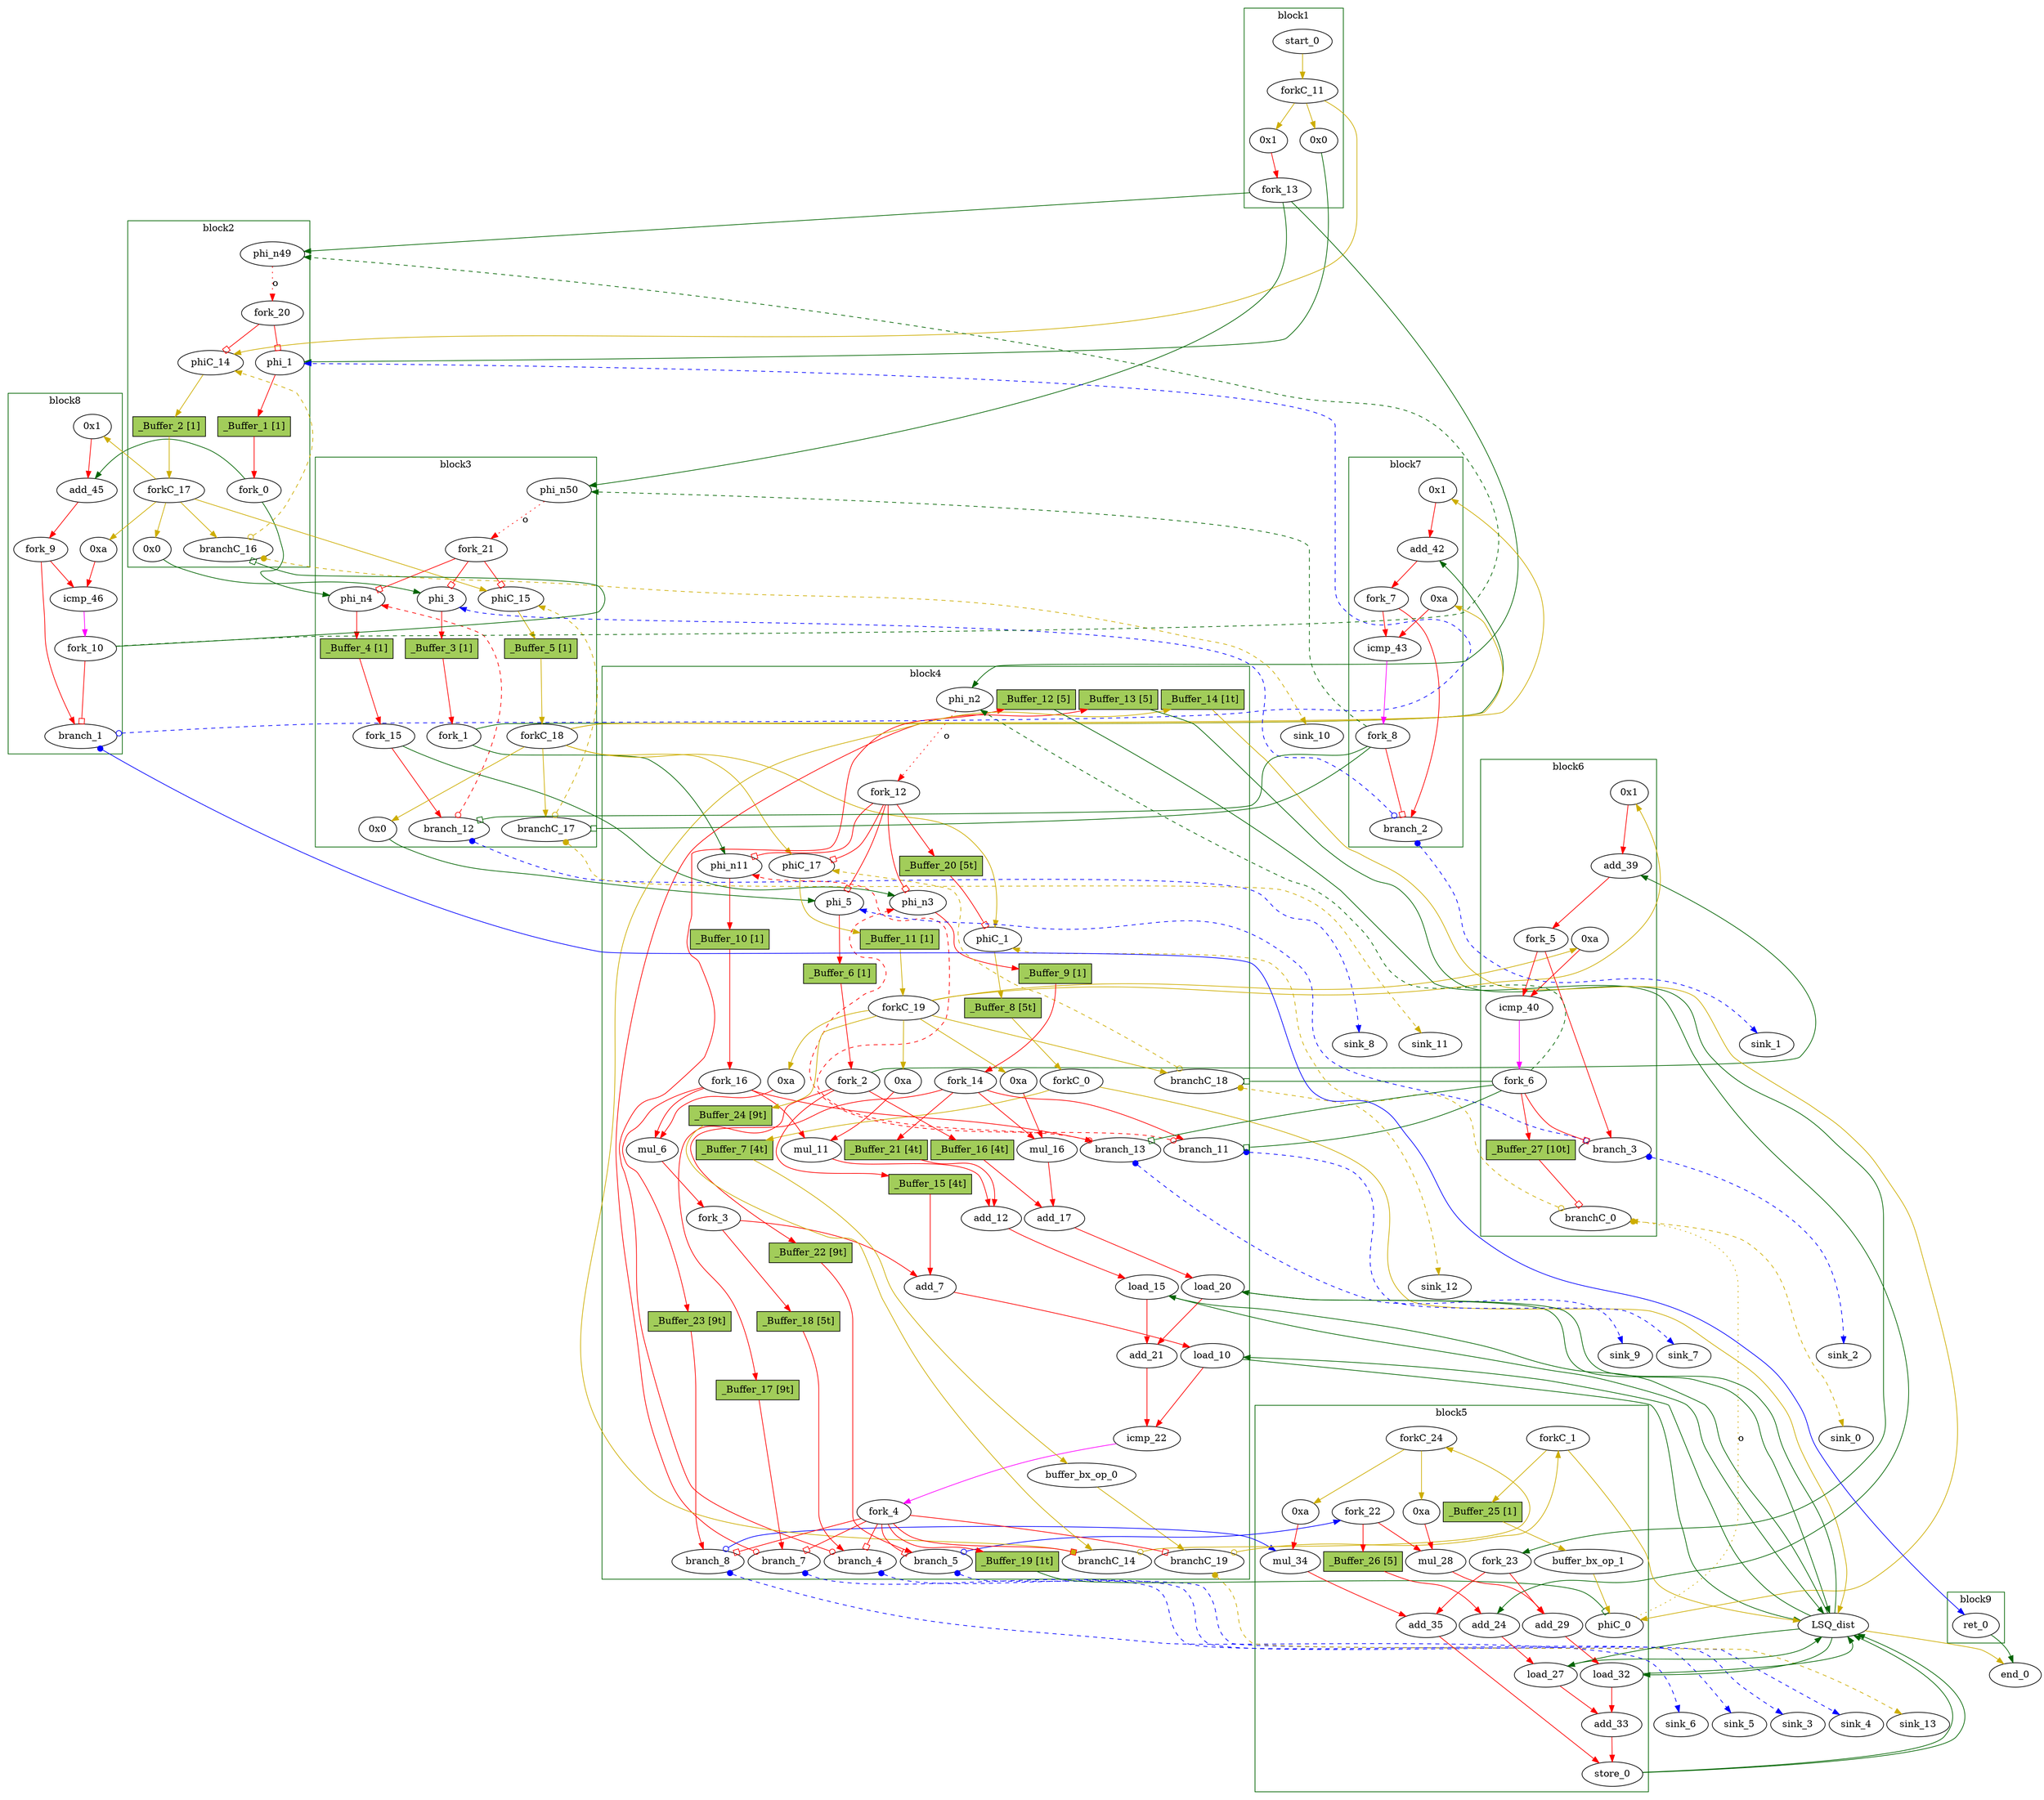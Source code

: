 // Number of blocks: 145
// Number of channels: 247
Digraph G {

  // Blocks
subgraph cluster_1 {
color = "darkgreen"
label = "block1"
  cst_0 [type=Constant, in="in1:32", out="out1:32", bbID = 1, value="0x0", label="0x0",  shape=oval];
  start_0 [type=Entry, in="in1:0", out="out1:0", bbID = 1,  shape=oval];
  cst_14 [type=Constant, in="in1:32", out="out1:32", bbID = 1, value="0x1", label="0x1",  shape=oval];
  forkC_11 [type=Fork, in="in1:0", out="out1:0 out2:0 out3:0", bbID = 1,  shape=oval];
  fork_13 [type=Fork, in="in1:32", out="out1:32 out2:32 out3:32", bbID = 1,  shape=oval];
}
subgraph cluster_2 {
color = "darkgreen"
label = "block2"
  phi_1 [type=Mux, in="in1?:1 in2:32 in3:32", out="out1:32", delay=0.366, bbID = 2,  shape=oval];
  cst_1 [type=Constant, in="in1:32", out="out1:32", bbID = 2, value="0x0", label="0x0",  shape=oval];
  phiC_14 [type=Mux, in="in1?:1 in2:0 in3:0", out="out1:0", delay=0.166, bbID = 2,  shape=oval];
  phi_n49 [type=Merge, in="in1:32 in2:32*i", out="out1:32", delay=0.366, bbID = 2,  shape=oval];
  branchC_16 [type=Branch, in="in1:0 in2?:1*i", out="out1+:0 out2-:0", bbID = 2,  shape=oval];
  fork_0 [type=Fork, in="in1:32", out="out1:32 out2:32", bbID = 2,  shape=oval];
  forkC_17 [type=Fork, in="in1:0", out="out1:0 out2:0 out3:0 out4:0 out5:0", bbID = 2,  shape=oval];
  fork_20 [type=Fork, in="in1:32", out="out1:32 out2:32", bbID = 2,  shape=oval];
  _Buffer_1 [type=Buffer, in="in1:32", out="out1:32", bbID = 2, slots=1, transparent=false, label="_Buffer_1 [1]",  shape=box, style=filled, fillcolor=darkolivegreen3, height = 0.4];
  _Buffer_2 [type=Buffer, in="in1:0", out="out1:0", bbID = 2, slots=1, transparent=false, label="_Buffer_2 [1]",  shape=box, style=filled, fillcolor=darkolivegreen3, height = 0.4];
}
subgraph cluster_3 {
color = "darkgreen"
label = "block3"
  phi_3 [type=Mux, in="in1?:1 in2:32 in3:32", out="out1:32", delay=0.366, bbID = 3,  shape=oval];
  cst_2 [type=Constant, in="in1:32", out="out1:32", bbID = 3, value="0x0", label="0x0",  shape=oval];
  phi_n4 [type=Mux, in="in1?:1 in2:32 in3:32", out="out1:32", delay=0.366, bbID = 3,  shape=oval];
  phiC_15 [type=Mux, in="in1?:1 in2:0 in3:0", out="out1:0", delay=0.166, bbID = 3,  shape=oval];
  phi_n50 [type=Merge, in="in1:32 in2:32*i", out="out1:32", delay=0.366, bbID = 3,  shape=oval];
  branch_12 [type=Branch, in="in1:32 in2?:1*i", out="out1+:32 out2-:32", bbID = 3,  shape=oval];
  branchC_17 [type=Branch, in="in1:0 in2?:1*i", out="out1+:0 out2-:0", bbID = 3,  shape=oval];
  fork_1 [type=Fork, in="in1:32", out="out1:32 out2:32", bbID = 3,  shape=oval];
  fork_15 [type=Fork, in="in1:32", out="out1:32 out2:32", bbID = 3,  shape=oval];
  forkC_18 [type=Fork, in="in1:0", out="out1:0 out2:0 out3:0 out4:0 out5:0 out6:0", bbID = 3,  shape=oval];
  fork_21 [type=Fork, in="in1:32", out="out1:32 out2:32 out3:32", bbID = 3,  shape=oval];
  _Buffer_3 [type=Buffer, in="in1:32", out="out1:32", bbID = 3, slots=1, transparent=false, label="_Buffer_3 [1]",  shape=box, style=filled, fillcolor=darkolivegreen3, height = 0.4];
  _Buffer_4 [type=Buffer, in="in1:32", out="out1:32", bbID = 3, slots=1, transparent=false, label="_Buffer_4 [1]",  shape=box, style=filled, fillcolor=darkolivegreen3, height = 0.4];
  _Buffer_5 [type=Buffer, in="in1:0", out="out1:0", bbID = 3, slots=1, transparent=false, label="_Buffer_5 [1]",  shape=box, style=filled, fillcolor=darkolivegreen3, height = 0.4];
}
subgraph cluster_4 {
color = "darkgreen"
label = "block4"
  phi_5 [type=Mux, in="in1?:1 in2:32 in3:32", out="out1:32", delay=0.366, bbID = 4,  shape=oval];
  cst_3 [type=Constant, in="in1:32", out="out1:32", bbID = 4, value="0xa", label="0xa", retimingDiff=1,  shape=oval];
  mul_6 [type=Operator, in="in1:32 in2:32", out="out1:32", op = "mul_op", latency=4, bbID = 4, retimingDiff=4,  shape=oval];
  add_7 [type=Operator, in="in1:32 in2:32", out="out1:32", op = "add_op", delay=1.693, bbID = 4, retimingDiff=5,  shape=oval];
  load_10 [type=Operator, in="in1:32 in2:32", out="out1:32 out2:32", op = "lsq_load_op", latency=5, bbID = 4, portID = 0, offset = 0, retimingDiff=5,  shape=oval];
  cst_4 [type=Constant, in="in1:32", out="out1:32", bbID = 4, value="0xa", label="0xa", retimingDiff=1,  shape=oval];
  mul_11 [type=Operator, in="in1:32 in2:32", out="out1:32", op = "mul_op", latency=4, bbID = 4, retimingDiff=4,  shape=oval];
  add_12 [type=Operator, in="in1:32 in2:32", out="out1:32", op = "add_op", delay=1.693, bbID = 4, retimingDiff=5,  shape=oval];
  load_15 [type=Operator, in="in1:32 in2:32", out="out1:32 out2:32", op = "lsq_load_op", latency=5, bbID = 4, portID = 1, offset = 0, retimingDiff=5,  shape=oval];
  cst_5 [type=Constant, in="in1:32", out="out1:32", bbID = 4, value="0xa", label="0xa", retimingDiff=1,  shape=oval];
  mul_16 [type=Operator, in="in1:32 in2:32", out="out1:32", op = "mul_op", latency=4, bbID = 4, retimingDiff=4,  shape=oval];
  add_17 [type=Operator, in="in1:32 in2:32", out="out1:32", op = "add_op", delay=1.693, bbID = 4, retimingDiff=5,  shape=oval];
  load_20 [type=Operator, in="in1:32 in2:32", out="out1:32 out2:32", op = "lsq_load_op", latency=5, bbID = 4, portID = 2, offset = 0, retimingDiff=5,  shape=oval];
  add_21 [type=Operator, in="in1:32 in2:32", out="out1:32", op = "add_op", delay=1.693, bbID = 4, retimingDiff=10,  shape=oval];
  icmp_22 [type=Operator, in="in1:32 in2:32", out="out1:1", op = "icmp_sgt_op", delay=1.53, bbID = 4, retimingDiff=10,  shape=oval];
  forkC_0 [type=Fork, in="in1:0", out="out1:0 out2:0", bbID = 4, retimingDiff=9,  shape=oval];
  buffer_bx_op_0 [type=Operator, in="in1:0", out="out1:0", op = "buffer_bx_op", latency=1, bbID = 4, retimingDiff=1,  shape=oval];
  phiC_1 [type=Mux, in="in1?:1 in2:0 in3:0", out="out1:0", delay=0.166, bbID = 4, retimingDiff=4,  shape=oval];
  phi_n2 [type=Merge, in="in1:32 in2:32*i", out="out1:32", delay=0.366, bbID = 4,  shape=oval];
  phi_n3 [type=Mux, in="in1?:1 in2:32 in3:32", out="out1:32", delay=0.366, bbID = 4,  shape=oval];
  phi_n11 [type=Mux, in="in1?:1 in2:32 in3:32", out="out1:32", delay=0.366, bbID = 4,  shape=oval];
  phiC_17 [type=Mux, in="in1?:1 in2:0 in3:0", out="out1:0", delay=0.166, bbID = 4,  shape=oval];
  branch_4 [type=Branch, in="in1:32 in2?:1*i", out="out1+:32 out2-:32", bbID = 4, retimingDiff=10,  shape=oval];
  branch_5 [type=Branch, in="in1:32 in2?:1*i", out="out1+:32 out2-:32", bbID = 4, retimingDiff=10,  shape=oval];
  branch_7 [type=Branch, in="in1:32 in2?:1*i", out="out1+:32 out2-:32", bbID = 4, retimingDiff=10,  shape=oval];
  branch_8 [type=Branch, in="in1:32 in2?:1*i", out="out1+:32 out2-:32", bbID = 4, retimingDiff=10,  shape=oval];
  branch_11 [type=Branch, in="in1:32 in2?:1*i", out="out1+:32 out2-:32", bbID = 4, retimingDiff=1,  shape=oval];
  branch_13 [type=Branch, in="in1:32 in2?:1*i", out="out1+:32 out2-:32", bbID = 4, retimingDiff=1,  shape=oval];
  branchC_14 [type=Branch, in="in1:0 in2?:1*i", out="out1+:0 out2-:0", bbID = 4, retimingDiff=10,  shape=oval];
  branchC_18 [type=Branch, in="in1:0 in2?:1*i", out="out1+:0 out2-:0", bbID = 4, retimingDiff=1,  shape=oval];
  branchC_19 [type=Branch, in="in1:0 in2?:1*i", out="out1+:0 out2-:0", bbID = 4, retimingDiff=10,  shape=oval];
  fork_2 [type=Fork, in="in1:32", out="out1:32 out2:32 out3:32 out4:32", bbID = 4, retimingDiff=1,  shape=oval];
  fork_3 [type=Fork, in="in1:32", out="out1:32 out2:32", bbID = 4, retimingDiff=5,  shape=oval];
  fork_4 [type=Fork, in="in1:32", out="out1:32 out2:32 out3:32 out4:32 out5:32 out6:32 out7:32", bbID = 4, retimingDiff=10,  shape=oval];
  fork_12 [type=Fork, in="in1:32", out="out1:32 out2:32 out3:32 out4:32 out5:32", bbID = 4,  shape=oval];
  fork_14 [type=Fork, in="in1:32", out="out1:32 out2:32 out3:32 out4:32", bbID = 4, retimingDiff=1,  shape=oval];
  fork_16 [type=Fork, in="in1:32", out="out1:32 out2:32 out3:32 out4:32", bbID = 4, retimingDiff=1,  shape=oval];
  forkC_19 [type=Fork, in="in1:0", out="out1:0 out2:0 out3:0 out4:0 out5:0 out6:0 out7:0", bbID = 4, retimingDiff=1,  shape=oval];
  _Buffer_6 [type=Buffer, in="in1:32", out="out1:32", bbID = 4, slots=1, transparent=false, label="_Buffer_6 [1]",  shape=box, style=filled, fillcolor=darkolivegreen3, height = 0.4];
  _Buffer_7 [type=Buffer, in="in1:0", out="out1:0", bbID = 4, slots=4, transparent=true, label="_Buffer_7 [4t]",  shape=box, style=filled, fillcolor=darkolivegreen3, height = 0.4];
  _Buffer_8 [type=Buffer, in="in1:0", out="out1:0", bbID = 4, slots=5, transparent=true, label="_Buffer_8 [5t]",  shape=box, style=filled, fillcolor=darkolivegreen3, height = 0.4];
  _Buffer_9 [type=Buffer, in="in1:32", out="out1:32", bbID = 4, slots=1, transparent=false, label="_Buffer_9 [1]",  shape=box, style=filled, fillcolor=darkolivegreen3, height = 0.4];
  _Buffer_10 [type=Buffer, in="in1:32", out="out1:32", bbID = 4, slots=1, transparent=false, label="_Buffer_10 [1]",  shape=box, style=filled, fillcolor=darkolivegreen3, height = 0.4];
  _Buffer_11 [type=Buffer, in="in1:0", out="out1:0", bbID = 4, slots=1, transparent=false, label="_Buffer_11 [1]",  shape=box, style=filled, fillcolor=darkolivegreen3, height = 0.4];
  _Buffer_12 [type=Buffer, in="in1:32", out="out1:32", bbID = 4, slots=5, transparent=false, label="_Buffer_12 [5]",  shape=box, style=filled, fillcolor=darkolivegreen3, height = 0.4];
  _Buffer_13 [type=Buffer, in="in1:32", out="out1:32", bbID = 4, slots=5, transparent=false, label="_Buffer_13 [5]",  shape=box, style=filled, fillcolor=darkolivegreen3, height = 0.4];
  _Buffer_14 [type=Buffer, in="in1:0", out="out1:0", bbID = 4, slots=1, transparent=true, label="_Buffer_14 [1t]",  shape=box, style=filled, fillcolor=darkolivegreen3, height = 0.4];
  _Buffer_15 [type=Buffer, in="in1:32", out="out1:32", bbID = 4, slots=4, transparent=true, label="_Buffer_15 [4t]",  shape=box, style=filled, fillcolor=darkolivegreen3, height = 0.4];
  _Buffer_16 [type=Buffer, in="in1:32", out="out1:32", bbID = 4, slots=4, transparent=true, label="_Buffer_16 [4t]",  shape=box, style=filled, fillcolor=darkolivegreen3, height = 0.4];
  _Buffer_17 [type=Buffer, in="in1:32", out="out1:32", bbID = 4, slots=9, transparent=true, label="_Buffer_17 [9t]",  shape=box, style=filled, fillcolor=darkolivegreen3, height = 0.4];
  _Buffer_18 [type=Buffer, in="in1:32", out="out1:32", bbID = 4, slots=5, transparent=true, label="_Buffer_18 [5t]",  shape=box, style=filled, fillcolor=darkolivegreen3, height = 0.4];
  _Buffer_19 [type=Buffer, in="in1:32", out="out1:32", bbID = 4, slots=1, transparent=true, label="_Buffer_19 [1t]",  shape=box, style=filled, fillcolor=darkolivegreen3, height = 0.4];
  _Buffer_20 [type=Buffer, in="in1:32", out="out1:32", bbID = 4, slots=5, transparent=true, label="_Buffer_20 [5t]",  shape=box, style=filled, fillcolor=darkolivegreen3, height = 0.4];
  _Buffer_21 [type=Buffer, in="in1:32", out="out1:32", bbID = 4, slots=4, transparent=true, label="_Buffer_21 [4t]",  shape=box, style=filled, fillcolor=darkolivegreen3, height = 0.4];
  _Buffer_22 [type=Buffer, in="in1:32", out="out1:32", bbID = 4, slots=9, transparent=true, label="_Buffer_22 [9t]",  shape=box, style=filled, fillcolor=darkolivegreen3, height = 0.4];
  _Buffer_23 [type=Buffer, in="in1:32", out="out1:32", bbID = 4, slots=9, transparent=true, label="_Buffer_23 [9t]",  shape=box, style=filled, fillcolor=darkolivegreen3, height = 0.4];
  _Buffer_24 [type=Buffer, in="in1:0", out="out1:0", bbID = 4, slots=9, transparent=true, label="_Buffer_24 [9t]",  shape=box, style=filled, fillcolor=darkolivegreen3, height = 0.4];
}
subgraph cluster_5 {
color = "darkgreen"
label = "block5"
  add_24 [type=Operator, in="in1:32 in2:32", out="out1:32", op = "add_op", delay=1.693, bbID = 5,  shape=oval];
  load_27 [type=Operator, in="in1:32 in2:32", out="out1:32 out2:32", op = "lsq_load_op", latency=5, bbID = 5, portID = 3, offset = 0,  shape=oval];
  cst_6 [type=Constant, in="in1:32", out="out1:32", bbID = 5, value="0xa", label="0xa",  shape=oval];
  mul_28 [type=Operator, in="in1:32 in2:32", out="out1:32", op = "mul_op", latency=4, bbID = 5,  shape=oval];
  add_29 [type=Operator, in="in1:32 in2:32", out="out1:32", op = "add_op", delay=1.693, bbID = 5,  shape=oval];
  load_32 [type=Operator, in="in1:32 in2:32", out="out1:32 out2:32", op = "lsq_load_op", latency=5, bbID = 5, portID = 4, offset = 0,  shape=oval];
  add_33 [type=Operator, in="in1:32 in2:32", out="out1:32", op = "add_op", delay=1.693, bbID = 5,  shape=oval];
  cst_7 [type=Constant, in="in1:32", out="out1:32", bbID = 5, value="0xa", label="0xa",  shape=oval];
  mul_34 [type=Operator, in="in1:32 in2:32", out="out1:32", op = "mul_op", latency=4, bbID = 5,  shape=oval];
  add_35 [type=Operator, in="in1:32 in2:32", out="out1:32", op = "add_op", delay=1.693, bbID = 5,  shape=oval];
  store_0 [type=Operator, in="in1:32 in2:32", out="out1:32 out2:32", op = "lsq_store_op", bbID = 5, portID = 0, offset = 2,  shape=oval];
  forkC_1 [type=Fork, in="in1:0", out="out1:0 out2:0", bbID = 5,  shape=oval];
  buffer_bx_op_1 [type=Operator, in="in1:0", out="out1:0", op = "buffer_bx_op", latency=1, bbID = 5,  shape=oval];
  phiC_0 [type=Mux, in="in1?:1*i in2:0 in3:0", out="out1:0", delay=0.166, bbID = 5,  shape=oval];
  fork_22 [type=Fork, in="in1:32", out="out1:32 out2:32", bbID = 5,  shape=oval];
  fork_23 [type=Fork, in="in1:32", out="out1:32 out2:32", bbID = 5,  shape=oval];
  forkC_24 [type=Fork, in="in1:0", out="out1:0 out2:0", bbID = 5,  shape=oval];
  _Buffer_25 [type=Buffer, in="in1:0", out="out1:0", bbID = 5, slots=1, transparent=false, label="_Buffer_25 [1]",  shape=box, style=filled, fillcolor=darkolivegreen3, height = 0.4];
  _Buffer_26 [type=Buffer, in="in1:32", out="out1:32", bbID = 5, slots=5, transparent=false, label="_Buffer_26 [5]",  shape=box, style=filled, fillcolor=darkolivegreen3, height = 0.4];
}
subgraph cluster_6 {
color = "darkgreen"
label = "block6"
  cst_8 [type=Constant, in="in1:32", out="out1:32", bbID = 6, value="0x1", label="0x1", retimingDiff=1,  shape=oval];
  add_39 [type=Operator, in="in1:32 in2:32", out="out1:32", op = "add_op", delay=1.693, bbID = 6, retimingDiff=1,  shape=oval];
  cst_9 [type=Constant, in="in1:32", out="out1:32", bbID = 6, value="0xa", label="0xa", retimingDiff=1,  shape=oval];
  icmp_40 [type=Operator, in="in1:32 in2:32", out="out1:1", op = "icmp_ult_op", delay=1.53, bbID = 6, retimingDiff=1,  shape=oval];
  branchC_0 [type=Branch, in="in1:0 in2?:1*i", out="out1+:0 out2-:0", bbID = 6, retimingDiff=5,  shape=oval];
  branch_3 [type=Branch, in="in1:32 in2?:1*i", out="out1+:32 out2-:32", bbID = 6, retimingDiff=1,  shape=oval];
  fork_5 [type=Fork, in="in1:32", out="out1:32 out2:32", bbID = 6, retimingDiff=1,  shape=oval];
  fork_6 [type=Fork, in="in1:32", out="out1:32 out2:32 out3:32 out4:32 out5:32 out6:32", bbID = 6, retimingDiff=1,  shape=oval];
  _Buffer_27 [type=Buffer, in="in1:32", out="out1:32", bbID = 6, slots=10, transparent=true, label="_Buffer_27 [10t]",  shape=box, style=filled, fillcolor=darkolivegreen3, height = 0.4];
}
subgraph cluster_7 {
color = "darkgreen"
label = "block7"
  cst_10 [type=Constant, in="in1:32", out="out1:32", bbID = 7, value="0x1", label="0x1",  shape=oval];
  add_42 [type=Operator, in="in1:32 in2:32", out="out1:32", op = "add_op", delay=1.693, bbID = 7,  shape=oval];
  cst_11 [type=Constant, in="in1:32", out="out1:32", bbID = 7, value="0xa", label="0xa",  shape=oval];
  icmp_43 [type=Operator, in="in1:32 in2:32", out="out1:1", op = "icmp_ult_op", delay=1.53, bbID = 7,  shape=oval];
  branch_2 [type=Branch, in="in1:32 in2?:1*i", out="out1+:32 out2-:32", bbID = 7,  shape=oval];
  fork_7 [type=Fork, in="in1:32", out="out1:32 out2:32", bbID = 7,  shape=oval];
  fork_8 [type=Fork, in="in1:32", out="out1:32 out2:32 out3:32 out4:32", bbID = 7,  shape=oval];
}
subgraph cluster_8 {
color = "darkgreen"
label = "block8"
  cst_12 [type=Constant, in="in1:32", out="out1:32", bbID = 8, value="0x1", label="0x1",  shape=oval];
  add_45 [type=Operator, in="in1:32 in2:32", out="out1:32", op = "add_op", delay=1.693, bbID = 8,  shape=oval];
  cst_13 [type=Constant, in="in1:32", out="out1:32", bbID = 8, value="0xa", label="0xa",  shape=oval];
  icmp_46 [type=Operator, in="in1:32 in2:32", out="out1:1", op = "icmp_ult_op", delay=1.53, bbID = 8,  shape=oval];
  branch_1 [type=Branch, in="in1:32 in2?:1*i", out="out1+:32 out2-:32", bbID = 8,  shape=oval];
  fork_9 [type=Fork, in="in1:32", out="out1:32 out2:32", bbID = 8,  shape=oval];
  fork_10 [type=Fork, in="in1:32", out="out1:32 out2:32 out3:32", bbID = 8,  shape=oval];
}
subgraph cluster_9 {
color = "darkgreen"
label = "block9"
  ret_0 [type=Operator, in="in1:32", out="out1:32", op = "ret_op", bbID = 9,  shape=oval];
}
  LSQ_dist [type=LSQ, in="in1:0*c0 in2:0*c1 in3:32*l0a in4:32*l1a in5:32*l2a in6:32*l3a in7:32*l4a in8:32*s0a in9:32*s0d", out="out1:32*l0d out2:32*l1d out3:32*l2d out4:32*l3d out5:32*l4d out6:0*e", bbID = 0, memory = "dist", bbcount = 2, ldcount = 5, stcount = 1, fifoDepth = 8, numLoads = "{3; 2}", numStores = "{0; 1}", loadOffsets = "{{0;0;0;0;0;0;0;0};{0;0;0;0;0;0;0;0}}", storeOffsets = "{{0;0;0;0;0;0;0;0};{2;0;0;0;0;0;0;0}}", loadPorts = "{{0;1;2;0;0;0;0;0};{3;4;0;0;0;0;0;0}}", storePorts = "{{0;0;0;0;0;0;0;0};{0;0;0;0;0;0;0;0}}", ];
  sink_0 [type=Sink, in="in1:0", bbID = 0,  shape=oval];
  sink_1 [type=Sink, in="in1:32", bbID = 0,  shape=oval];
  sink_2 [type=Sink, in="in1:32", bbID = 0,  shape=oval];
  sink_3 [type=Sink, in="in1:32", bbID = 0,  shape=oval];
  sink_4 [type=Sink, in="in1:32", bbID = 0,  shape=oval];
  sink_5 [type=Sink, in="in1:32", bbID = 0,  shape=oval];
  sink_6 [type=Sink, in="in1:32", bbID = 0,  shape=oval];
  sink_7 [type=Sink, in="in1:32", bbID = 0,  shape=oval];
  sink_8 [type=Sink, in="in1:32", bbID = 0,  shape=oval];
  sink_9 [type=Sink, in="in1:32", bbID = 0,  shape=oval];
  sink_10 [type=Sink, in="in1:0", bbID = 0,  shape=oval];
  sink_11 [type=Sink, in="in1:0", bbID = 0,  shape=oval];
  sink_12 [type=Sink, in="in1:0", bbID = 0,  shape=oval];
  sink_13 [type=Sink, in="in1:0", bbID = 0,  shape=oval];
  end_0 [type=Exit, in="in1:0*e in2:32", out="out1:32", bbID = 0,  shape=oval];

  // Channels
  cst_0 -> phi_1 [from=out1, to=in3, arrowhead=normal, color=darkgreen];
  start_0 -> forkC_11 [from=out1, to=in1, arrowhead=normal, color=gold3];
  cst_14 -> fork_13 [from=out1, to=in1, arrowhead=normal, color=red];
  forkC_11 -> cst_0 [from=out1, to=in1, arrowhead=normal, color=gold3];
  forkC_11 -> cst_14 [from=out3, to=in1, arrowhead=normal, color=gold3];
  forkC_11 -> phiC_14 [from=out2, to=in3, arrowhead=normal, color=gold3];
  fork_13 -> phi_n49 [from=out2, to=in1, arrowhead=normal, color=darkgreen];
  fork_13 -> phi_n50 [from=out3, to=in1, arrowhead=normal, color=darkgreen];
  fork_13 -> phi_n2 [from=out1, to=in1, arrowhead=normal, color=darkgreen];
  phi_1 -> _Buffer_1 [from=out1, to=in1, arrowhead=normal, color=red];
  cst_1 -> phi_3 [from=out1, to=in3, arrowhead=normal, color=darkgreen];
  phiC_14 -> _Buffer_2 [from=out1, to=in1, arrowhead=normal, color=gold3];
  phi_n49 -> fork_20 [from=out1, to=in1, arrowhead=normal, color=red, slots=1, style=dotted, label="o", transparent=true];
  branchC_16 -> phiC_14 [from=out2, to=in2, dir=both, arrowtail=odot, arrowhead=normal, color=gold3, constraint=false, style=dashed, minlen = 3];
  branchC_16 -> sink_10 [from=out1, to=in1, dir=both, arrowtail=dot, arrowhead=normal, color=gold3, style=dashed, minlen = 3];
  fork_0 -> phi_n4 [from=out1, to=in3, arrowhead=normal, color=darkgreen];
  fork_0 -> add_45 [from=out2, to=in1, arrowhead=normal, color=darkgreen];
  forkC_17 -> cst_1 [from=out1, to=in1, arrowhead=normal, color=gold3];
  forkC_17 -> branchC_16 [from=out2, to=in1, arrowhead=normal, color=gold3];
  forkC_17 -> phiC_15 [from=out3, to=in3, arrowhead=normal, color=gold3];
  forkC_17 -> cst_12 [from=out4, to=in1, arrowhead=normal, color=gold3];
  forkC_17 -> cst_13 [from=out5, to=in1, arrowhead=normal, color=gold3];
  fork_20 -> phi_1 [from=out1, to=in1, arrowhead=obox, color=red];
  fork_20 -> phiC_14 [from=out2, to=in1, arrowhead=obox, color=red];
  phi_3 -> _Buffer_3 [from=out1, to=in1, arrowhead=normal, color=red];
  cst_2 -> phi_5 [from=out1, to=in3, arrowhead=normal, color=darkgreen];
  phi_n4 -> _Buffer_4 [from=out1, to=in1, arrowhead=normal, color=red];
  phiC_15 -> _Buffer_5 [from=out1, to=in1, arrowhead=normal, color=gold3];
  phi_n50 -> fork_21 [from=out1, to=in1, arrowhead=normal, color=red, slots=1, style=dotted, label="o", transparent=true];
  branch_12 -> phi_n4 [from=out2, to=in2, dir=both, arrowtail=odot, arrowhead=normal, color=red, constraint=false, style=dashed, minlen = 3];
  branch_12 -> sink_8 [from=out1, to=in1, dir=both, arrowtail=dot, arrowhead=normal, color=blue, style=dashed, minlen = 3];
  branchC_17 -> phiC_15 [from=out2, to=in2, dir=both, arrowtail=odot, arrowhead=normal, color=gold3, constraint=false, style=dashed, minlen = 3];
  branchC_17 -> sink_11 [from=out1, to=in1, dir=both, arrowtail=dot, arrowhead=normal, color=gold3, style=dashed, minlen = 3];
  fork_1 -> phi_n11 [from=out1, to=in3, arrowhead=normal, color=darkgreen];
  fork_1 -> add_42 [from=out2, to=in1, arrowhead=normal, color=darkgreen];
  fork_15 -> branch_12 [from=out2, to=in1, arrowhead=normal, color=red];
  fork_15 -> phi_n3 [from=out1, to=in3, arrowhead=normal, color=darkgreen];
  forkC_18 -> cst_2 [from=out1, to=in1, arrowhead=normal, color=gold3];
  forkC_18 -> branchC_17 [from=out2, to=in1, arrowhead=normal, color=gold3];
  forkC_18 -> phiC_1 [from=out6, to=in3, arrowhead=normal, color=gold3];
  forkC_18 -> phiC_17 [from=out3, to=in3, arrowhead=normal, color=gold3];
  forkC_18 -> cst_10 [from=out4, to=in1, arrowhead=normal, color=gold3];
  forkC_18 -> cst_11 [from=out5, to=in1, arrowhead=normal, color=gold3];
  fork_21 -> phi_3 [from=out1, to=in1, arrowhead=obox, color=red];
  fork_21 -> phi_n4 [from=out2, to=in1, arrowhead=obox, color=red];
  fork_21 -> phiC_15 [from=out3, to=in1, arrowhead=obox, color=red];
  phi_5 -> _Buffer_6 [from=out1, to=in1, arrowhead=normal, color=red];
  cst_3 -> mul_6 [from=out1, to=in2, arrowhead=normal, color=red];
  mul_6 -> fork_3 [from=out1, to=in1, arrowhead=normal, color=red];
  add_7 -> load_10 [from=out1, to=in2, arrowhead=normal, color=red];
  load_10 -> icmp_22 [from=out1, to=in1, arrowhead=normal, color=red];
  load_10 -> LSQ_dist [from=out2, to=in3, arrowhead=normal, color=darkgreen];
  cst_4 -> mul_11 [from=out1, to=in2, arrowhead=normal, color=red];
  mul_11 -> add_12 [from=out1, to=in1, arrowhead=normal, color=red];
  add_12 -> load_15 [from=out1, to=in2, arrowhead=normal, color=red];
  load_15 -> add_21 [from=out1, to=in1, arrowhead=normal, color=red];
  load_15 -> LSQ_dist [from=out2, to=in4, arrowhead=normal, color=darkgreen];
  cst_5 -> mul_16 [from=out1, to=in2, arrowhead=normal, color=red];
  mul_16 -> add_17 [from=out1, to=in1, arrowhead=normal, color=red];
  add_17 -> load_20 [from=out1, to=in2, arrowhead=normal, color=red];
  load_20 -> add_21 [from=out1, to=in2, arrowhead=normal, color=red];
  load_20 -> LSQ_dist [from=out2, to=in5, arrowhead=normal, color=darkgreen];
  add_21 -> icmp_22 [from=out1, to=in2, arrowhead=normal, color=red];
  icmp_22 -> fork_4 [from=out1, to=in1, arrowhead=normal, color=magenta];
  forkC_0 -> _Buffer_7 [from=out1, to=in1, arrowhead=normal, color=gold3];
  forkC_0 -> LSQ_dist [from=out2, to=in1, arrowhead=normal, color=gold3];
  buffer_bx_op_0 -> branchC_19 [from=out1, to=in1, arrowhead=normal, color=gold3];
  phiC_1 -> _Buffer_8 [from=out1, to=in1, arrowhead=normal, color=gold3];
  phi_n2 -> fork_12 [from=out1, to=in1, arrowhead=normal, color=red, slots=1, style=dotted, label="o", transparent=true];
  phi_n3 -> _Buffer_9 [from=out1, to=in1, arrowhead=normal, color=red];
  phi_n11 -> _Buffer_10 [from=out1, to=in1, arrowhead=normal, color=red];
  phiC_17 -> _Buffer_11 [from=out1, to=in1, arrowhead=normal, color=gold3];
  branch_4 -> _Buffer_12 [from=out2, to=in1, dir=both, arrowtail=odot, arrowhead=normal, color=red, constraint=false];
  branch_4 -> sink_3 [from=out1, to=in1, dir=both, arrowtail=dot, arrowhead=normal, color=blue, style=dashed, minlen = 3];
  branch_5 -> fork_22 [from=out2, to=in1, dir=both, arrowtail=odot, arrowhead=normal, color=blue];
  branch_5 -> sink_4 [from=out1, to=in1, dir=both, arrowtail=dot, arrowhead=normal, color=blue, style=dashed, minlen = 3];
  branch_7 -> _Buffer_13 [from=out2, to=in1, dir=both, arrowtail=odot, arrowhead=normal, color=red, constraint=false];
  branch_7 -> sink_5 [from=out1, to=in1, dir=both, arrowtail=dot, arrowhead=normal, color=blue, style=dashed, minlen = 3];
  branch_8 -> mul_34 [from=out2, to=in1, dir=both, arrowtail=odot, arrowhead=normal, color=blue];
  branch_8 -> sink_6 [from=out1, to=in1, dir=both, arrowtail=dot, arrowhead=normal, color=blue, style=dashed, minlen = 3];
  branch_11 -> phi_n3 [from=out2, to=in2, dir=both, arrowtail=odot, arrowhead=normal, color=red, constraint=false, style=dashed, minlen = 3];
  branch_11 -> sink_7 [from=out1, to=in1, dir=both, arrowtail=dot, arrowhead=normal, color=blue, style=dashed, minlen = 3];
  branch_13 -> phi_n11 [from=out2, to=in2, dir=both, arrowtail=odot, arrowhead=normal, color=red, constraint=false, style=dashed, minlen = 3];
  branch_13 -> sink_9 [from=out1, to=in1, dir=both, arrowtail=dot, arrowhead=normal, color=blue, style=dashed, minlen = 3];
  branchC_14 -> _Buffer_14 [from=out1, to=in1, dir=both, arrowtail=dot, arrowhead=normal, color=gold3, constraint=false];
  branchC_14 -> forkC_24 [from=out2, to=in1, dir=both, arrowtail=odot, arrowhead=normal, color=gold3];
  branchC_18 -> phiC_17 [from=out2, to=in2, dir=both, arrowtail=odot, arrowhead=normal, color=gold3, constraint=false, style=dashed, minlen = 3];
  branchC_18 -> sink_12 [from=out1, to=in1, dir=both, arrowtail=dot, arrowhead=normal, color=gold3, style=dashed, minlen = 3];
  branchC_19 -> forkC_1 [from=out2, to=in1, dir=both, arrowtail=odot, arrowhead=normal, color=gold3];
  branchC_19 -> sink_13 [from=out1, to=in1, dir=both, arrowtail=dot, arrowhead=normal, color=gold3, style=dashed, minlen = 3];
  fork_2 -> _Buffer_15 [from=out1, to=in1, arrowhead=normal, color=red];
  fork_2 -> _Buffer_16 [from=out2, to=in1, arrowhead=normal, color=red];
  fork_2 -> _Buffer_17 [from=out3, to=in1, arrowhead=normal, color=red];
  fork_2 -> add_39 [from=out4, to=in1, arrowhead=normal, color=darkgreen];
  fork_3 -> add_7 [from=out1, to=in1, arrowhead=normal, color=red];
  fork_3 -> _Buffer_18 [from=out2, to=in1, arrowhead=normal, color=red];
  fork_4 -> branch_4 [from=out2, to=in2, arrowhead=obox, color=red];
  fork_4 -> branch_5 [from=out3, to=in2, arrowhead=obox, color=red];
  fork_4 -> branch_7 [from=out4, to=in2, arrowhead=obox, color=red];
  fork_4 -> branch_8 [from=out5, to=in2, arrowhead=obox, color=red];
  fork_4 -> branchC_14 [from=out6, to=in2, arrowhead=obox, color=red];
  fork_4 -> branchC_19 [from=out7, to=in2, arrowhead=obox, color=red];
  fork_4 -> _Buffer_19 [from=out1, to=in1, arrowhead=normal, color=red];
  fork_12 -> phi_5 [from=out2, to=in1, arrowhead=obox, color=red];
  fork_12 -> _Buffer_20 [from=out1, to=in1, arrowhead=normal, color=red];
  fork_12 -> phi_n3 [from=out3, to=in1, arrowhead=obox, color=red];
  fork_12 -> phi_n11 [from=out4, to=in1, arrowhead=obox, color=red];
  fork_12 -> phiC_17 [from=out5, to=in1, arrowhead=obox, color=red];
  fork_14 -> _Buffer_21 [from=out1, to=in1, arrowhead=normal, color=red];
  fork_14 -> mul_16 [from=out3, to=in1, arrowhead=normal, color=red];
  fork_14 -> _Buffer_22 [from=out4, to=in1, arrowhead=normal, color=red];
  fork_14 -> branch_11 [from=out2, to=in1, arrowhead=normal, color=red];
  fork_16 -> mul_6 [from=out1, to=in1, arrowhead=normal, color=red];
  fork_16 -> mul_11 [from=out3, to=in1, arrowhead=normal, color=red];
  fork_16 -> _Buffer_23 [from=out4, to=in1, arrowhead=normal, color=red];
  fork_16 -> branch_13 [from=out2, to=in1, arrowhead=normal, color=red];
  forkC_19 -> cst_3 [from=out1, to=in1, arrowhead=normal, color=gold3];
  forkC_19 -> cst_4 [from=out3, to=in1, arrowhead=normal, color=gold3];
  forkC_19 -> cst_5 [from=out4, to=in1, arrowhead=normal, color=gold3];
  forkC_19 -> _Buffer_24 [from=out5, to=in1, arrowhead=normal, color=gold3];
  forkC_19 -> branchC_18 [from=out2, to=in1, arrowhead=normal, color=gold3];
  forkC_19 -> cst_8 [from=out6, to=in1, arrowhead=normal, color=gold3];
  forkC_19 -> cst_9 [from=out7, to=in1, arrowhead=normal, color=gold3];
  add_24 -> load_27 [from=out1, to=in2, arrowhead=normal, color=red];
  load_27 -> add_33 [from=out1, to=in1, arrowhead=normal, color=red];
  load_27 -> LSQ_dist [from=out2, to=in6, arrowhead=normal, color=darkgreen];
  cst_6 -> mul_28 [from=out1, to=in2, arrowhead=normal, color=red];
  mul_28 -> add_29 [from=out1, to=in1, arrowhead=normal, color=red];
  add_29 -> load_32 [from=out1, to=in2, arrowhead=normal, color=red];
  load_32 -> add_33 [from=out1, to=in2, arrowhead=normal, color=red];
  load_32 -> LSQ_dist [from=out2, to=in7, arrowhead=normal, color=darkgreen];
  add_33 -> store_0 [from=out1, to=in1, arrowhead=normal, color=red];
  cst_7 -> mul_34 [from=out1, to=in2, arrowhead=normal, color=red];
  mul_34 -> add_35 [from=out1, to=in1, arrowhead=normal, color=red];
  add_35 -> store_0 [from=out1, to=in2, arrowhead=normal, color=red];
  store_0 -> LSQ_dist [from=out2, to=in8, arrowhead=normal, color=darkgreen];
  store_0 -> LSQ_dist [from=out1, to=in9, arrowhead=normal, color=darkgreen];
  forkC_1 -> _Buffer_25 [from=out1, to=in1, arrowhead=normal, color=gold3];
  forkC_1 -> LSQ_dist [from=out2, to=in2, arrowhead=normal, color=gold3];
  buffer_bx_op_1 -> phiC_0 [from=out1, to=in2, arrowhead=normal, color=gold3];
  phiC_0 -> branchC_0 [from=out1, to=in1, arrowhead=normal, color=gold3, slots=1, style=dotted, label="o", transparent=true];
  fork_22 -> _Buffer_26 [from=out1, to=in1, arrowhead=normal, color=red];
  fork_22 -> mul_28 [from=out2, to=in1, arrowhead=normal, color=red];
  fork_23 -> add_29 [from=out1, to=in2, arrowhead=normal, color=red];
  fork_23 -> add_35 [from=out2, to=in2, arrowhead=normal, color=red];
  forkC_24 -> cst_6 [from=out1, to=in1, arrowhead=normal, color=gold3];
  forkC_24 -> cst_7 [from=out2, to=in1, arrowhead=normal, color=gold3];
  cst_8 -> add_39 [from=out1, to=in2, arrowhead=normal, color=red];
  add_39 -> fork_5 [from=out1, to=in1, arrowhead=normal, color=red];
  cst_9 -> icmp_40 [from=out1, to=in2, arrowhead=normal, color=red];
  icmp_40 -> fork_6 [from=out1, to=in1, arrowhead=normal, color=magenta];
  branchC_0 -> phiC_1 [from=out2, to=in2, dir=both, arrowtail=odot, arrowhead=normal, color=gold3, style=dashed, minlen = 3];
  branchC_0 -> sink_0 [from=out1, to=in1, dir=both, arrowtail=dot, arrowhead=normal, color=gold3, style=dashed, minlen = 3];
  branch_3 -> phi_5 [from=out2, to=in2, dir=both, arrowtail=odot, arrowhead=normal, color=blue, style=dashed, minlen = 3];
  branch_3 -> sink_2 [from=out1, to=in1, dir=both, arrowtail=dot, arrowhead=normal, color=blue, style=dashed, minlen = 3];
  fork_5 -> icmp_40 [from=out1, to=in1, arrowhead=normal, color=red];
  fork_5 -> branch_3 [from=out2, to=in1, arrowhead=normal, color=red];
  fork_6 -> phi_n2 [from=out2, to=in2, arrowhead=normal, color=darkgreen, style=dashed, minlen = 3];
  fork_6 -> branch_11 [from=out4, to=in2, arrowhead=obox, color=darkgreen];
  fork_6 -> branch_13 [from=out5, to=in2, arrowhead=obox, color=darkgreen];
  fork_6 -> branchC_18 [from=out6, to=in2, arrowhead=obox, color=darkgreen];
  fork_6 -> _Buffer_27 [from=out1, to=in1, arrowhead=normal, color=red];
  fork_6 -> branch_3 [from=out3, to=in2, arrowhead=obox, color=red];
  cst_10 -> add_42 [from=out1, to=in2, arrowhead=normal, color=red];
  add_42 -> fork_7 [from=out1, to=in1, arrowhead=normal, color=red];
  cst_11 -> icmp_43 [from=out1, to=in2, arrowhead=normal, color=red];
  icmp_43 -> fork_8 [from=out1, to=in1, arrowhead=normal, color=magenta];
  branch_2 -> phi_3 [from=out2, to=in2, dir=both, arrowtail=odot, arrowhead=normal, color=blue, style=dashed, minlen = 3];
  branch_2 -> sink_1 [from=out1, to=in1, dir=both, arrowtail=dot, arrowhead=normal, color=blue, style=dashed, minlen = 3];
  fork_7 -> icmp_43 [from=out1, to=in1, arrowhead=normal, color=red];
  fork_7 -> branch_2 [from=out2, to=in1, arrowhead=normal, color=red];
  fork_8 -> phi_n50 [from=out2, to=in2, arrowhead=normal, color=darkgreen, style=dashed, minlen = 3];
  fork_8 -> branch_12 [from=out3, to=in2, arrowhead=obox, color=darkgreen];
  fork_8 -> branchC_17 [from=out4, to=in2, arrowhead=obox, color=darkgreen];
  fork_8 -> branch_2 [from=out1, to=in2, arrowhead=obox, color=red];
  cst_12 -> add_45 [from=out1, to=in2, arrowhead=normal, color=red];
  add_45 -> fork_9 [from=out1, to=in1, arrowhead=normal, color=red];
  cst_13 -> icmp_46 [from=out1, to=in2, arrowhead=normal, color=red];
  icmp_46 -> fork_10 [from=out1, to=in1, arrowhead=normal, color=magenta];
  branch_1 -> phi_1 [from=out2, to=in2, dir=both, arrowtail=odot, arrowhead=normal, color=blue, style=dashed, minlen = 3];
  branch_1 -> ret_0 [from=out1, to=in1, dir=both, arrowtail=dot, arrowhead=normal, color=blue];
  fork_9 -> icmp_46 [from=out1, to=in1, arrowhead=normal, color=red];
  fork_9 -> branch_1 [from=out2, to=in1, arrowhead=normal, color=red];
  fork_10 -> phi_n49 [from=out2, to=in2, arrowhead=normal, color=darkgreen, style=dashed, minlen = 3];
  fork_10 -> branchC_16 [from=out3, to=in2, arrowhead=obox, color=darkgreen];
  fork_10 -> branch_1 [from=out1, to=in2, arrowhead=obox, color=red];
  ret_0 -> end_0 [from=out1, to=in2, arrowhead=normal, color=darkgreen];
  LSQ_dist -> load_10 [from=out1, to=in1, arrowhead=normal, color=darkgreen];
  LSQ_dist -> load_15 [from=out2, to=in1, arrowhead=normal, color=darkgreen];
  LSQ_dist -> load_20 [from=out3, to=in1, arrowhead=normal, color=darkgreen];
  LSQ_dist -> load_27 [from=out4, to=in1, arrowhead=normal, color=darkgreen];
  LSQ_dist -> load_32 [from=out5, to=in1, arrowhead=normal, color=darkgreen];
  LSQ_dist -> end_0 [from=out6, to=in1, arrowhead=normal, color=gold3];
  _Buffer_1 -> fork_0 [from=out1, to=in1, arrowhead=normal, color=red];
  _Buffer_2 -> forkC_17 [from=out1, to=in1, arrowhead=normal, color=gold3];
  _Buffer_3 -> fork_1 [from=out1, to=in1, arrowhead=normal, color=red];
  _Buffer_4 -> fork_15 [from=out1, to=in1, arrowhead=normal, color=red];
  _Buffer_5 -> forkC_18 [from=out1, to=in1, arrowhead=normal, color=gold3];
  _Buffer_6 -> fork_2 [from=out1, to=in1, arrowhead=normal, color=red];
  _Buffer_7 -> buffer_bx_op_0 [from=out1, to=in1, arrowhead=normal, color=gold3];
  _Buffer_8 -> forkC_0 [from=out1, to=in1, arrowhead=normal, color=gold3];
  _Buffer_9 -> fork_14 [from=out1, to=in1, arrowhead=normal, color=red];
  _Buffer_10 -> fork_16 [from=out1, to=in1, arrowhead=normal, color=red];
  _Buffer_11 -> forkC_19 [from=out1, to=in1, arrowhead=normal, color=gold3];
  _Buffer_12 -> add_24 [from=out1, to=in1, arrowhead=normal, color=darkgreen];
  _Buffer_13 -> fork_23 [from=out1, to=in1, arrowhead=normal, color=darkgreen];
  _Buffer_14 -> phiC_0 [from=out1, to=in3, arrowhead=normal, color=gold3];
  _Buffer_15 -> add_7 [from=out1, to=in2, arrowhead=normal, color=red];
  _Buffer_16 -> add_17 [from=out1, to=in2, arrowhead=normal, color=red];
  _Buffer_17 -> branch_7 [from=out1, to=in1, arrowhead=normal, color=red];
  _Buffer_18 -> branch_4 [from=out1, to=in1, arrowhead=normal, color=red];
  _Buffer_19 -> phiC_0 [from=out1, to=in1, arrowhead=obox, color=darkgreen];
  _Buffer_20 -> phiC_1 [from=out1, to=in1, arrowhead=obox, color=red];
  _Buffer_21 -> add_12 [from=out1, to=in2, arrowhead=normal, color=red];
  _Buffer_22 -> branch_5 [from=out1, to=in1, arrowhead=normal, color=red];
  _Buffer_23 -> branch_8 [from=out1, to=in1, arrowhead=normal, color=red];
  _Buffer_24 -> branchC_14 [from=out1, to=in1, arrowhead=normal, color=gold3];
  _Buffer_25 -> buffer_bx_op_1 [from=out1, to=in1, arrowhead=normal, color=gold3];
  _Buffer_26 -> add_24 [from=out1, to=in2, arrowhead=normal, color=red];
  _Buffer_27 -> branchC_0 [from=out1, to=in2, arrowhead=obox, color=red];
}
